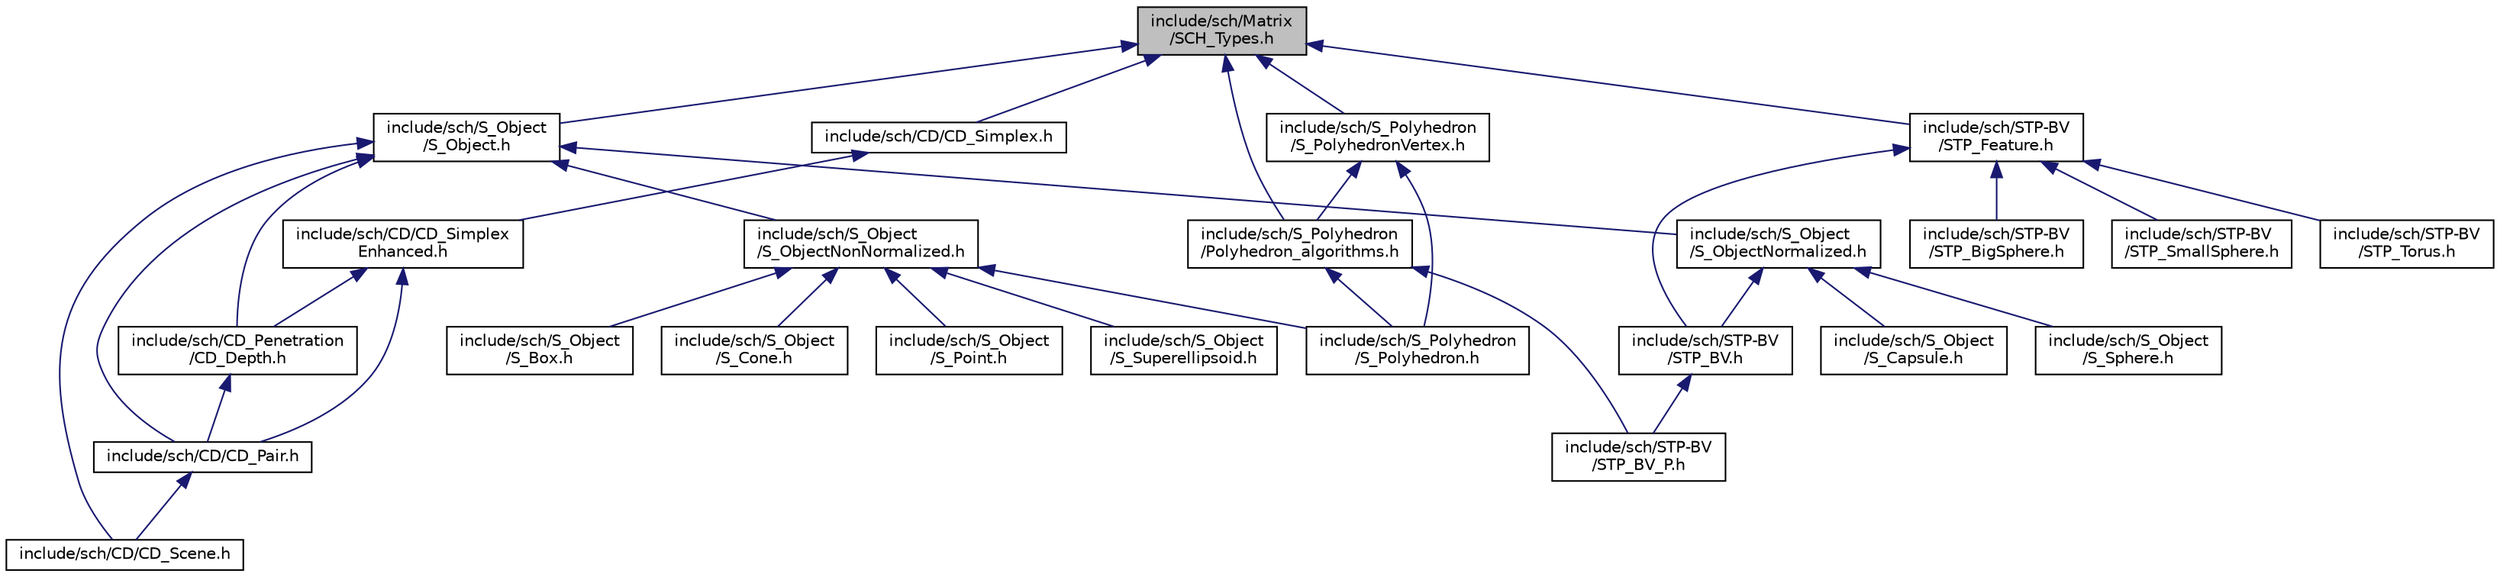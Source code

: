 digraph "include/sch/Matrix/SCH_Types.h"
{
  edge [fontname="Helvetica",fontsize="10",labelfontname="Helvetica",labelfontsize="10"];
  node [fontname="Helvetica",fontsize="10",shape=record];
  Node10 [label="include/sch/Matrix\l/SCH_Types.h",height=0.2,width=0.4,color="black", fillcolor="grey75", style="filled", fontcolor="black"];
  Node10 -> Node11 [dir="back",color="midnightblue",fontsize="10",style="solid",fontname="Helvetica"];
  Node11 [label="include/sch/S_Object\l/S_Object.h",height=0.2,width=0.4,color="black", fillcolor="white", style="filled",URL="$S__Object_8h.html"];
  Node11 -> Node12 [dir="back",color="midnightblue",fontsize="10",style="solid",fontname="Helvetica"];
  Node12 [label="include/sch/CD/CD_Pair.h",height=0.2,width=0.4,color="black", fillcolor="white", style="filled",URL="$CD__Pair_8h.html"];
  Node12 -> Node13 [dir="back",color="midnightblue",fontsize="10",style="solid",fontname="Helvetica"];
  Node13 [label="include/sch/CD/CD_Scene.h",height=0.2,width=0.4,color="black", fillcolor="white", style="filled",URL="$CD__Scene_8h.html"];
  Node11 -> Node14 [dir="back",color="midnightblue",fontsize="10",style="solid",fontname="Helvetica"];
  Node14 [label="include/sch/CD_Penetration\l/CD_Depth.h",height=0.2,width=0.4,color="black", fillcolor="white", style="filled",URL="$CD__Depth_8h.html"];
  Node14 -> Node12 [dir="back",color="midnightblue",fontsize="10",style="solid",fontname="Helvetica"];
  Node11 -> Node13 [dir="back",color="midnightblue",fontsize="10",style="solid",fontname="Helvetica"];
  Node11 -> Node15 [dir="back",color="midnightblue",fontsize="10",style="solid",fontname="Helvetica"];
  Node15 [label="include/sch/S_Object\l/S_ObjectNonNormalized.h",height=0.2,width=0.4,color="black", fillcolor="white", style="filled",URL="$S__ObjectNonNormalized_8h.html"];
  Node15 -> Node16 [dir="back",color="midnightblue",fontsize="10",style="solid",fontname="Helvetica"];
  Node16 [label="include/sch/S_Object\l/S_Box.h",height=0.2,width=0.4,color="black", fillcolor="white", style="filled",URL="$S__Box_8h.html"];
  Node15 -> Node17 [dir="back",color="midnightblue",fontsize="10",style="solid",fontname="Helvetica"];
  Node17 [label="include/sch/S_Object\l/S_Cone.h",height=0.2,width=0.4,color="black", fillcolor="white", style="filled",URL="$S__Cone_8h.html"];
  Node15 -> Node18 [dir="back",color="midnightblue",fontsize="10",style="solid",fontname="Helvetica"];
  Node18 [label="include/sch/S_Object\l/S_Point.h",height=0.2,width=0.4,color="black", fillcolor="white", style="filled",URL="$S__Point_8h.html"];
  Node15 -> Node19 [dir="back",color="midnightblue",fontsize="10",style="solid",fontname="Helvetica"];
  Node19 [label="include/sch/S_Object\l/S_Superellipsoid.h",height=0.2,width=0.4,color="black", fillcolor="white", style="filled",URL="$S__Superellipsoid_8h.html"];
  Node15 -> Node20 [dir="back",color="midnightblue",fontsize="10",style="solid",fontname="Helvetica"];
  Node20 [label="include/sch/S_Polyhedron\l/S_Polyhedron.h",height=0.2,width=0.4,color="black", fillcolor="white", style="filled",URL="$S__Polyhedron_8h.html"];
  Node11 -> Node21 [dir="back",color="midnightblue",fontsize="10",style="solid",fontname="Helvetica"];
  Node21 [label="include/sch/S_Object\l/S_ObjectNormalized.h",height=0.2,width=0.4,color="black", fillcolor="white", style="filled",URL="$S__ObjectNormalized_8h.html"];
  Node21 -> Node22 [dir="back",color="midnightblue",fontsize="10",style="solid",fontname="Helvetica"];
  Node22 [label="include/sch/S_Object\l/S_Capsule.h",height=0.2,width=0.4,color="black", fillcolor="white", style="filled",URL="$S__Capsule_8h.html"];
  Node21 -> Node23 [dir="back",color="midnightblue",fontsize="10",style="solid",fontname="Helvetica"];
  Node23 [label="include/sch/S_Object\l/S_Sphere.h",height=0.2,width=0.4,color="black", fillcolor="white", style="filled",URL="$S__Sphere_8h.html"];
  Node21 -> Node24 [dir="back",color="midnightblue",fontsize="10",style="solid",fontname="Helvetica"];
  Node24 [label="include/sch/STP-BV\l/STP_BV.h",height=0.2,width=0.4,color="black", fillcolor="white", style="filled",URL="$STP__BV_8h.html"];
  Node24 -> Node25 [dir="back",color="midnightblue",fontsize="10",style="solid",fontname="Helvetica"];
  Node25 [label="include/sch/STP-BV\l/STP_BV_P.h",height=0.2,width=0.4,color="black", fillcolor="white", style="filled",URL="$STP__BV__P_8h.html"];
  Node10 -> Node26 [dir="back",color="midnightblue",fontsize="10",style="solid",fontname="Helvetica"];
  Node26 [label="include/sch/CD/CD_Simplex.h",height=0.2,width=0.4,color="black", fillcolor="white", style="filled",URL="$CD__Simplex_8h.html"];
  Node26 -> Node27 [dir="back",color="midnightblue",fontsize="10",style="solid",fontname="Helvetica"];
  Node27 [label="include/sch/CD/CD_Simplex\lEnhanced.h",height=0.2,width=0.4,color="black", fillcolor="white", style="filled",URL="$CD__SimplexEnhanced_8h.html"];
  Node27 -> Node12 [dir="back",color="midnightblue",fontsize="10",style="solid",fontname="Helvetica"];
  Node27 -> Node14 [dir="back",color="midnightblue",fontsize="10",style="solid",fontname="Helvetica"];
  Node10 -> Node28 [dir="back",color="midnightblue",fontsize="10",style="solid",fontname="Helvetica"];
  Node28 [label="include/sch/S_Polyhedron\l/Polyhedron_algorithms.h",height=0.2,width=0.4,color="black", fillcolor="white", style="filled",URL="$Polyhedron__algorithms_8h.html"];
  Node28 -> Node20 [dir="back",color="midnightblue",fontsize="10",style="solid",fontname="Helvetica"];
  Node28 -> Node25 [dir="back",color="midnightblue",fontsize="10",style="solid",fontname="Helvetica"];
  Node10 -> Node29 [dir="back",color="midnightblue",fontsize="10",style="solid",fontname="Helvetica"];
  Node29 [label="include/sch/S_Polyhedron\l/S_PolyhedronVertex.h",height=0.2,width=0.4,color="black", fillcolor="white", style="filled",URL="$S__PolyhedronVertex_8h.html"];
  Node29 -> Node28 [dir="back",color="midnightblue",fontsize="10",style="solid",fontname="Helvetica"];
  Node29 -> Node20 [dir="back",color="midnightblue",fontsize="10",style="solid",fontname="Helvetica"];
  Node10 -> Node30 [dir="back",color="midnightblue",fontsize="10",style="solid",fontname="Helvetica"];
  Node30 [label="include/sch/STP-BV\l/STP_Feature.h",height=0.2,width=0.4,color="black", fillcolor="white", style="filled",URL="$STP__Feature_8h.html"];
  Node30 -> Node31 [dir="back",color="midnightblue",fontsize="10",style="solid",fontname="Helvetica"];
  Node31 [label="include/sch/STP-BV\l/STP_BigSphere.h",height=0.2,width=0.4,color="black", fillcolor="white", style="filled",URL="$STP__BigSphere_8h.html"];
  Node30 -> Node24 [dir="back",color="midnightblue",fontsize="10",style="solid",fontname="Helvetica"];
  Node30 -> Node32 [dir="back",color="midnightblue",fontsize="10",style="solid",fontname="Helvetica"];
  Node32 [label="include/sch/STP-BV\l/STP_SmallSphere.h",height=0.2,width=0.4,color="black", fillcolor="white", style="filled",URL="$STP__SmallSphere_8h.html"];
  Node30 -> Node33 [dir="back",color="midnightblue",fontsize="10",style="solid",fontname="Helvetica"];
  Node33 [label="include/sch/STP-BV\l/STP_Torus.h",height=0.2,width=0.4,color="black", fillcolor="white", style="filled",URL="$STP__Torus_8h.html"];
}
